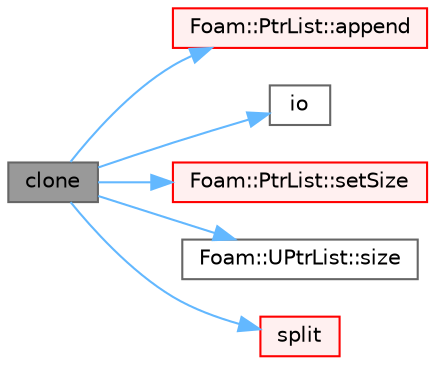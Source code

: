 digraph "clone"
{
 // LATEX_PDF_SIZE
  bgcolor="transparent";
  edge [fontname=Helvetica,fontsize=10,labelfontname=Helvetica,labelfontsize=10];
  node [fontname=Helvetica,fontsize=10,shape=box,height=0.2,width=0.4];
  rankdir="LR";
  Node1 [id="Node000001",label="clone",height=0.2,width=0.4,color="gray40", fillcolor="grey60", style="filled", fontcolor="black",tooltip=" "];
  Node1 -> Node2 [id="edge1_Node000001_Node000002",color="steelblue1",style="solid",tooltip=" "];
  Node2 [id="Node000002",label="Foam::PtrList::append",height=0.2,width=0.4,color="red", fillcolor="#FFF0F0", style="filled",URL="$classFoam_1_1PtrList.html#a9846c2ecbc3f323d5dc356dedb2c6cbd",tooltip=" "];
  Node1 -> Node6 [id="edge2_Node000001_Node000006",color="steelblue1",style="solid",tooltip=" "];
  Node6 [id="Node000006",label="io",height=0.2,width=0.4,color="grey40", fillcolor="white", style="filled",URL="$lagrangian_2reactingParcelFoam_2createMeshesPostProcess_8H.html#a5b4575252c9e475bd8784f80e445a82d",tooltip=" "];
  Node1 -> Node7 [id="edge3_Node000001_Node000007",color="steelblue1",style="solid",tooltip=" "];
  Node7 [id="Node000007",label="Foam::PtrList::setSize",height=0.2,width=0.4,color="red", fillcolor="#FFF0F0", style="filled",URL="$classFoam_1_1PtrList.html#a69101c7616426ea26b33577a730b73e8",tooltip=" "];
  Node1 -> Node9 [id="edge4_Node000001_Node000009",color="steelblue1",style="solid",tooltip=" "];
  Node9 [id="Node000009",label="Foam::UPtrList::size",height=0.2,width=0.4,color="grey40", fillcolor="white", style="filled",URL="$classFoam_1_1UPtrList.html#a95603446b248fe1ecf5dc59bcc2eaff0",tooltip=" "];
  Node1 -> Node10 [id="edge5_Node000001_Node000010",color="steelblue1",style="solid",tooltip=" "];
  Node10 [id="Node000010",label="split",height=0.2,width=0.4,color="red", fillcolor="#FFF0F0", style="filled",URL="$cpuInfo_8C.html#a377a32e2a19e3decc4dc564063f38891",tooltip=" "];
}
